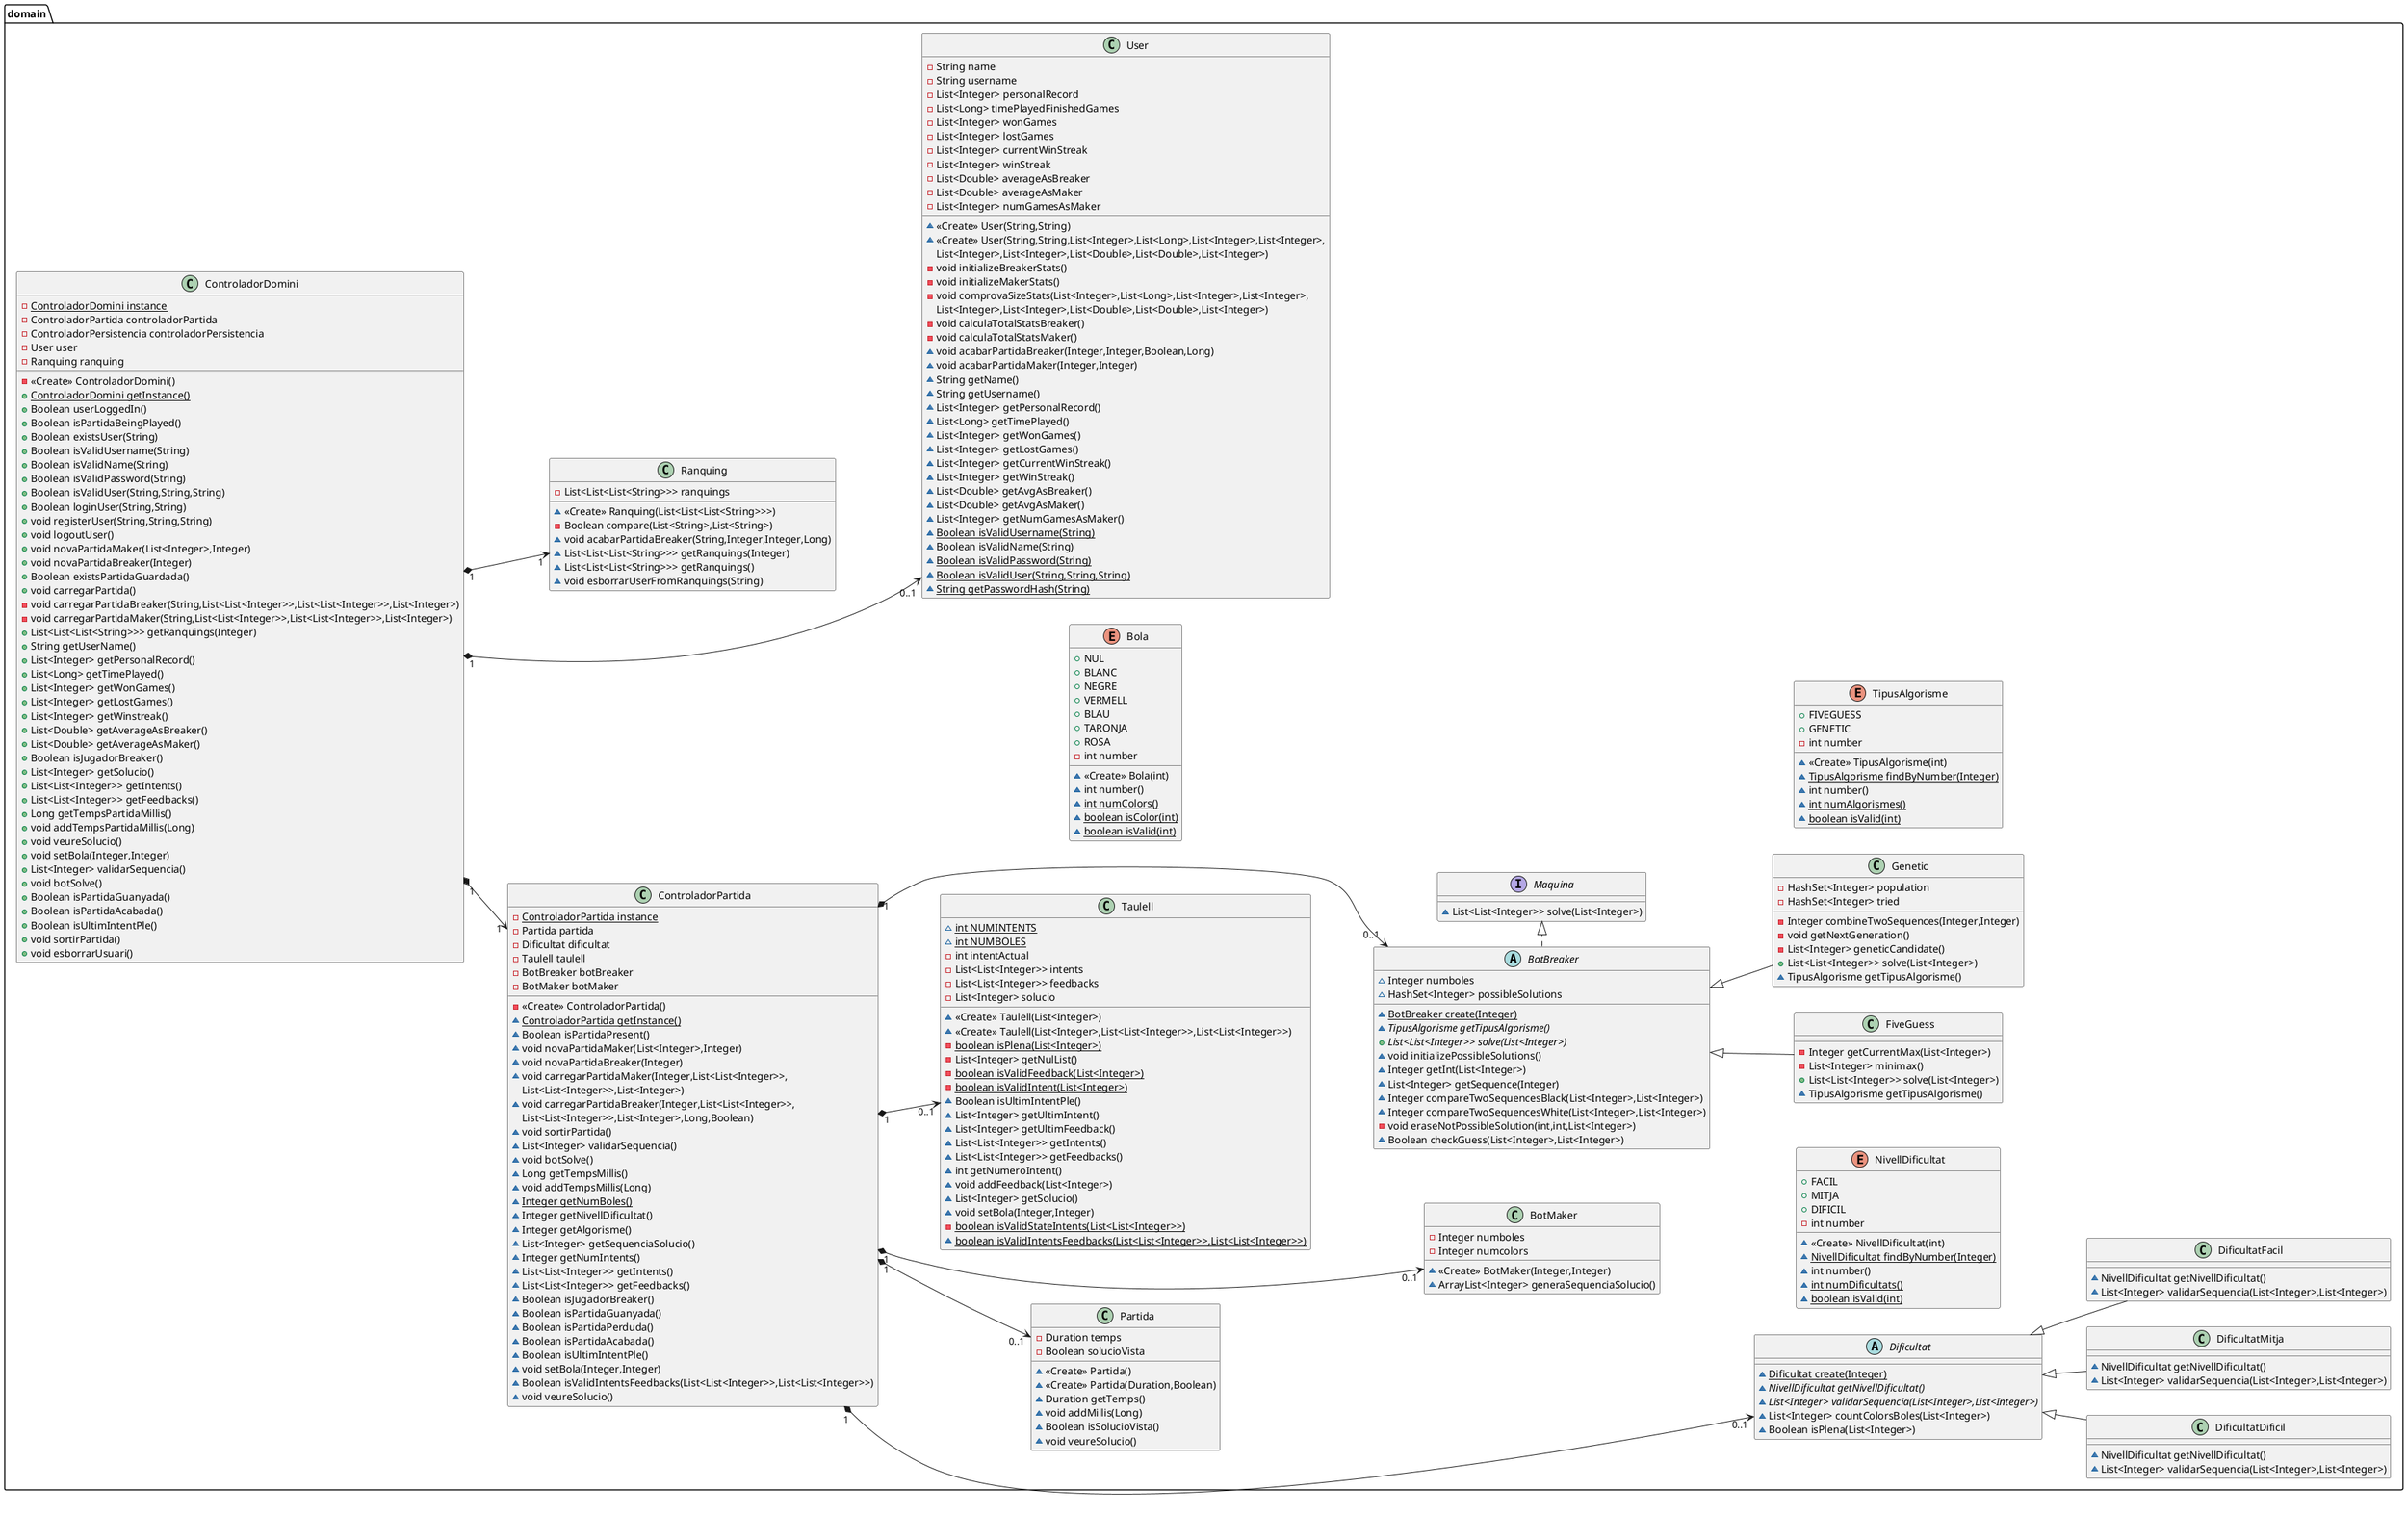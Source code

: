 @startuml
class domain.DificultatDificil {
~ NivellDificultat getNivellDificultat()
~ List<Integer> validarSequencia(List<Integer>,List<Integer>)
}
class domain.DificultatMitja {
~ NivellDificultat getNivellDificultat()
~ List<Integer> validarSequencia(List<Integer>,List<Integer>)
}
class domain.ControladorDomini {
- {static} ControladorDomini instance
- ControladorPartida controladorPartida
- ControladorPersistencia controladorPersistencia
- User user
- Ranquing ranquing
- <<Create>> ControladorDomini()
+ {static} ControladorDomini getInstance()
+ Boolean userLoggedIn()
+ Boolean isPartidaBeingPlayed()
+ Boolean existsUser(String)
+ Boolean isValidUsername(String)
+ Boolean isValidName(String)
+ Boolean isValidPassword(String)
+ Boolean isValidUser(String,String,String)
+ Boolean loginUser(String,String)
+ void registerUser(String,String,String)
+ void logoutUser()
+ void novaPartidaMaker(List<Integer>,Integer)
+ void novaPartidaBreaker(Integer)
+ Boolean existsPartidaGuardada()
+ void carregarPartida()
- void carregarPartidaBreaker(String,List<List<Integer>>,List<List<Integer>>,List<Integer>)
- void carregarPartidaMaker(String,List<List<Integer>>,List<List<Integer>>,List<Integer>)
+ List<List<List<String>>> getRanquings(Integer)
+ String getUserName()
+ List<Integer> getPersonalRecord()
+ List<Long> getTimePlayed()
+ List<Integer> getWonGames()
+ List<Integer> getLostGames()
+ List<Integer> getWinstreak()
+ List<Double> getAverageAsBreaker()
+ List<Double> getAverageAsMaker()
+ Boolean isJugadorBreaker()
+ List<Integer> getSolucio()
+ List<List<Integer>> getIntents()
+ List<List<Integer>> getFeedbacks()
+ Long getTempsPartidaMillis()
+ void addTempsPartidaMillis(Long)
+ void veureSolucio()
+ void setBola(Integer,Integer)
+ List<Integer> validarSequencia()
+ void botSolve()
+ Boolean isPartidaGuanyada()
+ Boolean isPartidaAcabada()
+ Boolean isUltimIntentPle()
+ void sortirPartida()
+ void esborrarUsuari()
}
interface domain.Maquina {
~ List<List<Integer>> solve(List<Integer>)
}
class domain.DificultatFacil {
~ NivellDificultat getNivellDificultat()
~ List<Integer> validarSequencia(List<Integer>,List<Integer>)
}
enum domain.Bola {
+  NUL
+  BLANC
+  NEGRE
+  VERMELL
+  BLAU
+  TARONJA
+  ROSA
- int number
~ <<Create>> Bola(int)
~ int number()
~ {static} int numColors()
~ {static} boolean isColor(int)
~ {static} boolean isValid(int)
}
class domain.ControladorPartida {
- {static} ControladorPartida instance
- Partida partida
- Dificultat dificultat
- Taulell taulell
- BotBreaker botBreaker
- BotMaker botMaker
- <<Create>> ControladorPartida()
~ {static} ControladorPartida getInstance()
~ Boolean isPartidaPresent()
~ void novaPartidaMaker(List<Integer>,Integer)
~ void novaPartidaBreaker(Integer)
~ void carregarPartidaMaker(Integer,List<List<Integer>>,
List<List<Integer>>,List<Integer>)
~ void carregarPartidaBreaker(Integer,List<List<Integer>>,
List<List<Integer>>,List<Integer>,Long,Boolean)
~ void sortirPartida()
~ List<Integer> validarSequencia()
~ void botSolve()
~ Long getTempsMillis()
~ void addTempsMillis(Long)
~ {static} Integer getNumBoles()
~ Integer getNivellDificultat()
~ Integer getAlgorisme()
~ List<Integer> getSequenciaSolucio()
~ Integer getNumIntents()
~ List<List<Integer>> getIntents()
~ List<List<Integer>> getFeedbacks()
~ Boolean isJugadorBreaker()
~ Boolean isPartidaGuanyada()
~ Boolean isPartidaPerduda()
~ Boolean isPartidaAcabada()
~ Boolean isUltimIntentPle()
~ void setBola(Integer,Integer)
~ Boolean isValidIntentsFeedbacks(List<List<Integer>>,List<List<Integer>>)
~ void veureSolucio()
}
class domain.Genetic {
- HashSet<Integer> population
- HashSet<Integer> tried
- Integer combineTwoSequences(Integer,Integer)
- void getNextGeneration()
- List<Integer> geneticCandidate()
+ List<List<Integer>> solve(List<Integer>)
~ TipusAlgorisme getTipusAlgorisme()
}
abstract class domain.BotBreaker {
~ Integer numboles
~ HashSet<Integer> possibleSolutions
~ {static} BotBreaker create(Integer)
~ {abstract}TipusAlgorisme getTipusAlgorisme()
+ {abstract}List<List<Integer>> solve(List<Integer>)
~ void initializePossibleSolutions()
~ Integer getInt(List<Integer>)
~ List<Integer> getSequence(Integer)
~ Integer compareTwoSequencesBlack(List<Integer>,List<Integer>)
~ Integer compareTwoSequencesWhite(List<Integer>,List<Integer>)
- void eraseNotPossibleSolution(int,int,List<Integer>)
~ Boolean checkGuess(List<Integer>,List<Integer>)
}
enum domain.TipusAlgorisme {
+  FIVEGUESS
+  GENETIC
- int number
~ <<Create>> TipusAlgorisme(int)
~ {static} TipusAlgorisme findByNumber(Integer)
~ int number()
~ {static} int numAlgorismes()
~ {static} boolean isValid(int)
}
class domain.Partida {
- Duration temps
- Boolean solucioVista
~ <<Create>> Partida()
~ <<Create>> Partida(Duration,Boolean)
~ Duration getTemps()
~ void addMillis(Long)
~ Boolean isSolucioVista()
~ void veureSolucio()
}
class domain.FiveGuess {
- Integer getCurrentMax(List<Integer>)
- List<Integer> minimax()
+ List<List<Integer>> solve(List<Integer>)
~ TipusAlgorisme getTipusAlgorisme()
}
class domain.User {
- String name
- String username
- List<Integer> personalRecord
- List<Long> timePlayedFinishedGames
- List<Integer> wonGames
- List<Integer> lostGames
- List<Integer> currentWinStreak
- List<Integer> winStreak
- List<Double> averageAsBreaker
- List<Double> averageAsMaker
- List<Integer> numGamesAsMaker
~ <<Create>> User(String,String)
~ <<Create>> User(String,String,List<Integer>,List<Long>,List<Integer>,List<Integer>,
List<Integer>,List<Integer>,List<Double>,List<Double>,List<Integer>)
- void initializeBreakerStats()
- void initializeMakerStats()
- void comprovaSizeStats(List<Integer>,List<Long>,List<Integer>,List<Integer>,
List<Integer>,List<Integer>,List<Double>,List<Double>,List<Integer>)
- void calculaTotalStatsBreaker()
- void calculaTotalStatsMaker()
~ void acabarPartidaBreaker(Integer,Integer,Boolean,Long)
~ void acabarPartidaMaker(Integer,Integer)
~ String getName()
~ String getUsername()
~ List<Integer> getPersonalRecord()
~ List<Long> getTimePlayed()
~ List<Integer> getWonGames()
~ List<Integer> getLostGames()
~ List<Integer> getCurrentWinStreak()
~ List<Integer> getWinStreak()
~ List<Double> getAvgAsBreaker()
~ List<Double> getAvgAsMaker()
~ List<Integer> getNumGamesAsMaker()
~ {static} Boolean isValidUsername(String)
~ {static} Boolean isValidName(String)
~ {static} Boolean isValidPassword(String)
~ {static} Boolean isValidUser(String,String,String)
~ {static} String getPasswordHash(String)
}
class domain.BotMaker {
- Integer numboles
- Integer numcolors
~ <<Create>> BotMaker(Integer,Integer)
~ ArrayList<Integer> generaSequenciaSolucio()
}
class domain.Taulell {
~ {static} int NUMINTENTS
~ {static} int NUMBOLES
- int intentActual
- List<List<Integer>> intents
- List<List<Integer>> feedbacks
- List<Integer> solucio
~ <<Create>> Taulell(List<Integer>)
~ <<Create>> Taulell(List<Integer>,List<List<Integer>>,List<List<Integer>>)
- {static} boolean isPlena(List<Integer>)
- List<Integer> getNulList()
- {static} boolean isValidFeedback(List<Integer>)
- {static} boolean isValidIntent(List<Integer>)
~ Boolean isUltimIntentPle()
~ List<Integer> getUltimIntent()
~ List<Integer> getUltimFeedback()
~ List<List<Integer>> getIntents()
~ List<List<Integer>> getFeedbacks()
~ int getNumeroIntent()
~ void addFeedback(List<Integer>)
~ List<Integer> getSolucio()
~ void setBola(Integer,Integer)
- {static} boolean isValidStateIntents(List<List<Integer>>)
~ {static} boolean isValidIntentsFeedbacks(List<List<Integer>>,List<List<Integer>>)
}
abstract class domain.Dificultat {
~ {static} Dificultat create(Integer)
~ {abstract}NivellDificultat getNivellDificultat()
~ {abstract}List<Integer> validarSequencia(List<Integer>,List<Integer>)
~ List<Integer> countColorsBoles(List<Integer>)
~ Boolean isPlena(List<Integer>)
}
enum domain.NivellDificultat {
+  FACIL
+  MITJA
+  DIFICIL
- int number
~ <<Create>> NivellDificultat(int)
~ {static} NivellDificultat findByNumber(Integer)
~ int number()
~ {static} int numDificultats()
~ {static} boolean isValid(int)
}
class domain.Ranquing {
- List<List<List<String>>> ranquings
~ <<Create>> Ranquing(List<List<List<String>>>)
- Boolean compare(List<String>,List<String>)
~ void acabarPartidaBreaker(String,Integer,Integer,Long)
~ List<List<List<String>>> getRanquings(Integer)
~ List<List<List<String>>> getRanquings()
~ void esborrarUserFromRanquings(String)
}


left to right direction
domain.ControladorDomini "1" *--d> "1" domain.ControladorPartida
domain.ControladorDomini "1" *--d> "1" domain.Ranquing
domain.ControladorDomini "1" *---d> "0..1" domain.User
domain.ControladorPartida "1" *---> "0..1" domain.BotBreaker
domain.ControladorPartida "1" *--> "0..1" domain.BotMaker
domain.ControladorPartida "1" *----> "0..1" domain.Dificultat
domain.ControladorPartida "1" *--> "0..1" domain.Partida
domain.ControladorPartida "1" *--> "0..1" domain.Taulell
domain.Dificultat <|-- domain.DificultatFacil
domain.Dificultat <|-- domain.DificultatMitja
domain.Dificultat <|-- domain.DificultatDificil
domain.BotMaker <-[hidden]d domain.BotBreaker
domain.NivellDificultat -[hidden]u> domain.Dificultat
domain.TipusAlgorisme -[hidden]u> domain.FiveGuess
domain.Bola -[hidden]r> domain.Taulell
domain.BotBreaker <|-- domain.Genetic
domain.BotBreaker <|-- domain.FiveGuess
domain.Maquina <|.up domain.BotBreaker

@enduml